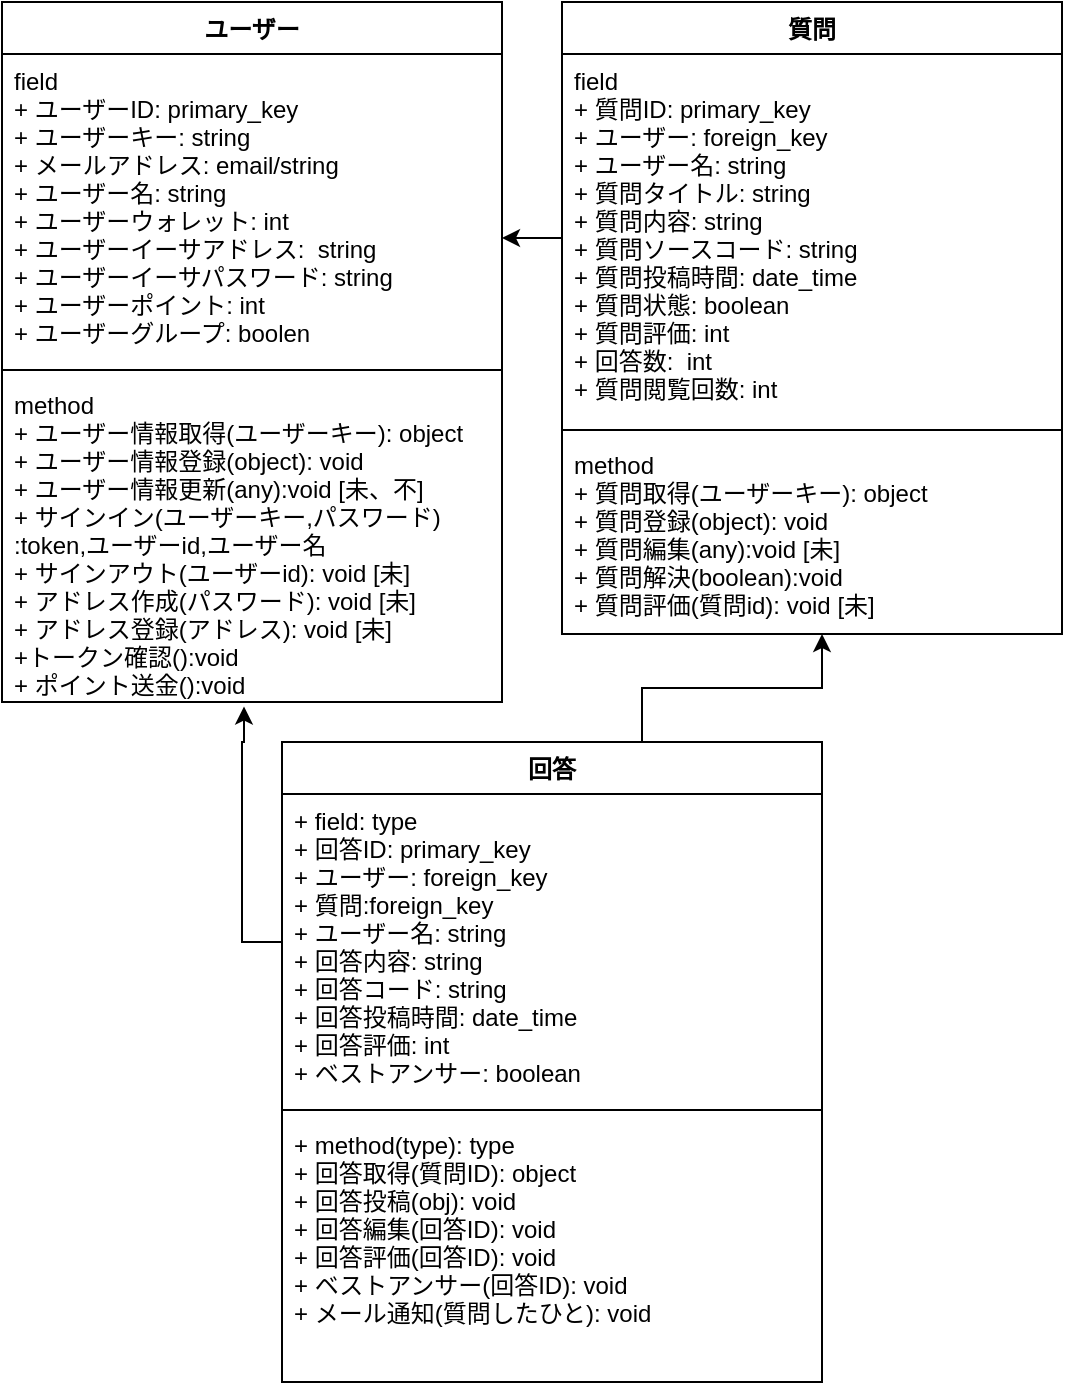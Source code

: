 <mxfile version="20.2.7" type="github"><diagram id="wnFudlxXmlfx99NyYSQZ" name="ページ1"><mxGraphModel dx="1019" dy="566" grid="1" gridSize="10" guides="1" tooltips="1" connect="1" arrows="1" fold="1" page="1" pageScale="1" pageWidth="827" pageHeight="1169" math="0" shadow="0"><root><mxCell id="0"/><mxCell id="1" parent="0"/><mxCell id="2Tt2E4mLaeBL3fPjRrEP-1" value="ユーザー" style="swimlane;fontStyle=1;align=center;verticalAlign=top;childLayout=stackLayout;horizontal=1;startSize=26;horizontalStack=0;resizeParent=1;resizeParentMax=0;resizeLast=0;collapsible=1;marginBottom=0;" vertex="1" parent="1"><mxGeometry x="90" y="20" width="250" height="350" as="geometry"/></mxCell><mxCell id="2Tt2E4mLaeBL3fPjRrEP-2" value="field&#10;+ ユーザーID: primary_key&#10;+ ユーザーキー: string&#10;+ メールアドレス: email/string&#10;+ ユーザー名: string&#10;+ ユーザーウォレット: int&#10;+ ユーザーイーサアドレス:  string&#10;+ ユーザーイーサパスワード: string&#10;+ ユーザーポイント: int&#10;+ ユーザーグループ: boolen&#10;" style="text;strokeColor=none;fillColor=none;align=left;verticalAlign=top;spacingLeft=4;spacingRight=4;overflow=hidden;rotatable=0;points=[[0,0.5],[1,0.5]];portConstraint=eastwest;" vertex="1" parent="2Tt2E4mLaeBL3fPjRrEP-1"><mxGeometry y="26" width="250" height="154" as="geometry"/></mxCell><mxCell id="2Tt2E4mLaeBL3fPjRrEP-3" value="" style="line;strokeWidth=1;fillColor=none;align=left;verticalAlign=middle;spacingTop=-1;spacingLeft=3;spacingRight=3;rotatable=0;labelPosition=right;points=[];portConstraint=eastwest;" vertex="1" parent="2Tt2E4mLaeBL3fPjRrEP-1"><mxGeometry y="180" width="250" height="8" as="geometry"/></mxCell><mxCell id="2Tt2E4mLaeBL3fPjRrEP-4" value="method&#10;+ ユーザー情報取得(ユーザーキー): object&#10;+ ユーザー情報登録(object): void&#10;+ ユーザー情報更新(any):void [未、不]&#10;+ サインイン(ユーザーキー,パスワード)&#10;:token,ユーザーid,ユーザー名&#10;+ サインアウト(ユーザーid): void [未]&#10;+ アドレス作成(パスワード): void [未]&#10;+ アドレス登録(アドレス): void [未]&#10;+トークン確認():void&#10;+ ポイント送金():void&#10;&#10;" style="text;strokeColor=none;fillColor=none;align=left;verticalAlign=top;spacingLeft=4;spacingRight=4;overflow=hidden;rotatable=0;points=[[0,0.5],[1,0.5]];portConstraint=eastwest;" vertex="1" parent="2Tt2E4mLaeBL3fPjRrEP-1"><mxGeometry y="188" width="250" height="162" as="geometry"/></mxCell><mxCell id="2Tt2E4mLaeBL3fPjRrEP-5" value="質問" style="swimlane;fontStyle=1;align=center;verticalAlign=top;childLayout=stackLayout;horizontal=1;startSize=26;horizontalStack=0;resizeParent=1;resizeParentMax=0;resizeLast=0;collapsible=1;marginBottom=0;" vertex="1" parent="1"><mxGeometry x="370" y="20" width="250" height="316" as="geometry"/></mxCell><mxCell id="2Tt2E4mLaeBL3fPjRrEP-6" value="field&#10;+ 質問ID: primary_key&#10;+ ユーザー: foreign_key&#10;+ ユーザー名: string&#10;+ 質問タイトル: string&#10;+ 質問内容: string&#10;+ 質問ソースコード: string&#10;+ 質問投稿時間: date_time&#10;+ 質問状態: boolean&#10;+ 質問評価: int&#10;+ 回答数:  int&#10;+ 質問閲覧回数: int&#10;" style="text;strokeColor=none;fillColor=none;align=left;verticalAlign=top;spacingLeft=4;spacingRight=4;overflow=hidden;rotatable=0;points=[[0,0.5],[1,0.5]];portConstraint=eastwest;" vertex="1" parent="2Tt2E4mLaeBL3fPjRrEP-5"><mxGeometry y="26" width="250" height="184" as="geometry"/></mxCell><mxCell id="2Tt2E4mLaeBL3fPjRrEP-7" value="" style="line;strokeWidth=1;fillColor=none;align=left;verticalAlign=middle;spacingTop=-1;spacingLeft=3;spacingRight=3;rotatable=0;labelPosition=right;points=[];portConstraint=eastwest;" vertex="1" parent="2Tt2E4mLaeBL3fPjRrEP-5"><mxGeometry y="210" width="250" height="8" as="geometry"/></mxCell><mxCell id="2Tt2E4mLaeBL3fPjRrEP-8" value="method&#10;+ 質問取得(ユーザーキー): object&#10;+ 質問登録(object): void&#10;+ 質問編集(any):void [未]&#10;+ 質問解決(boolean):void&#10;+ 質問評価(質問id): void [未]&#10;" style="text;strokeColor=none;fillColor=none;align=left;verticalAlign=top;spacingLeft=4;spacingRight=4;overflow=hidden;rotatable=0;points=[[0,0.5],[1,0.5]];portConstraint=eastwest;" vertex="1" parent="2Tt2E4mLaeBL3fPjRrEP-5"><mxGeometry y="218" width="250" height="98" as="geometry"/></mxCell><mxCell id="2Tt2E4mLaeBL3fPjRrEP-10" value="" style="edgeStyle=orthogonalEdgeStyle;rounded=0;orthogonalLoop=1;jettySize=auto;html=1;" edge="1" parent="1" source="2Tt2E4mLaeBL3fPjRrEP-6" target="2Tt2E4mLaeBL3fPjRrEP-2"><mxGeometry relative="1" as="geometry"><Array as="points"><mxPoint x="340" y="138"/><mxPoint x="340" y="138"/></Array></mxGeometry></mxCell><mxCell id="2Tt2E4mLaeBL3fPjRrEP-15" value="" style="edgeStyle=orthogonalEdgeStyle;rounded=0;orthogonalLoop=1;jettySize=auto;html=1;fontColor=#000000;" edge="1" parent="1" source="2Tt2E4mLaeBL3fPjRrEP-11" target="2Tt2E4mLaeBL3fPjRrEP-8"><mxGeometry relative="1" as="geometry"><Array as="points"><mxPoint x="410" y="363"/><mxPoint x="500" y="363"/></Array></mxGeometry></mxCell><mxCell id="2Tt2E4mLaeBL3fPjRrEP-11" value="回答" style="swimlane;fontStyle=1;align=center;verticalAlign=top;childLayout=stackLayout;horizontal=1;startSize=26;horizontalStack=0;resizeParent=1;resizeParentMax=0;resizeLast=0;collapsible=1;marginBottom=0;fontColor=#000000;strokeColor=#000000;" vertex="1" parent="1"><mxGeometry x="230" y="390" width="270" height="320" as="geometry"/></mxCell><mxCell id="2Tt2E4mLaeBL3fPjRrEP-12" value="+ field: type&#10;+ 回答ID: primary_key&#10;+ ユーザー: foreign_key&#10;+ 質問:foreign_key&#10;+ ユーザー名: string&#10;+ 回答内容: string&#10;+ 回答コード: string&#10;+ 回答投稿時間: date_time&#10;+ 回答評価: int&#10;+ ベストアンサー: boolean&#10;" style="text;strokeColor=none;fillColor=none;align=left;verticalAlign=top;spacingLeft=4;spacingRight=4;overflow=hidden;rotatable=0;points=[[0,0.5],[1,0.5]];portConstraint=eastwest;fontColor=#000000;" vertex="1" parent="2Tt2E4mLaeBL3fPjRrEP-11"><mxGeometry y="26" width="270" height="154" as="geometry"/></mxCell><mxCell id="2Tt2E4mLaeBL3fPjRrEP-13" value="" style="line;strokeWidth=1;fillColor=none;align=left;verticalAlign=middle;spacingTop=-1;spacingLeft=3;spacingRight=3;rotatable=0;labelPosition=right;points=[];portConstraint=eastwest;fontColor=#FFFF00;" vertex="1" parent="2Tt2E4mLaeBL3fPjRrEP-11"><mxGeometry y="180" width="270" height="8" as="geometry"/></mxCell><mxCell id="2Tt2E4mLaeBL3fPjRrEP-14" value="+ method(type): type&#10;+ 回答取得(質問ID): object&#10;+ 回答投稿(obj): void&#10;+ 回答編集(回答ID): void&#10;+ 回答評価(回答ID): void&#10;+ ベストアンサー(回答ID): void&#10;+ メール通知(質問したひと): void" style="text;strokeColor=none;fillColor=none;align=left;verticalAlign=top;spacingLeft=4;spacingRight=4;overflow=hidden;rotatable=0;points=[[0,0.5],[1,0.5]];portConstraint=eastwest;fontColor=#000000;" vertex="1" parent="2Tt2E4mLaeBL3fPjRrEP-11"><mxGeometry y="188" width="270" height="132" as="geometry"/></mxCell><mxCell id="2Tt2E4mLaeBL3fPjRrEP-17" value="" style="edgeStyle=segmentEdgeStyle;endArrow=classic;html=1;rounded=0;fontColor=#000000;entryX=0.484;entryY=1.014;entryDx=0;entryDy=0;entryPerimeter=0;exitX=0;exitY=0.5;exitDx=0;exitDy=0;" edge="1" parent="1" source="2Tt2E4mLaeBL3fPjRrEP-12" target="2Tt2E4mLaeBL3fPjRrEP-4"><mxGeometry width="50" height="50" relative="1" as="geometry"><mxPoint x="215" y="490" as="sourcePoint"/><mxPoint x="350" y="336" as="targetPoint"/><Array as="points"><mxPoint x="230" y="490"/><mxPoint x="210" y="490"/><mxPoint x="210" y="390"/><mxPoint x="211" y="390"/></Array></mxGeometry></mxCell></root></mxGraphModel></diagram></mxfile>